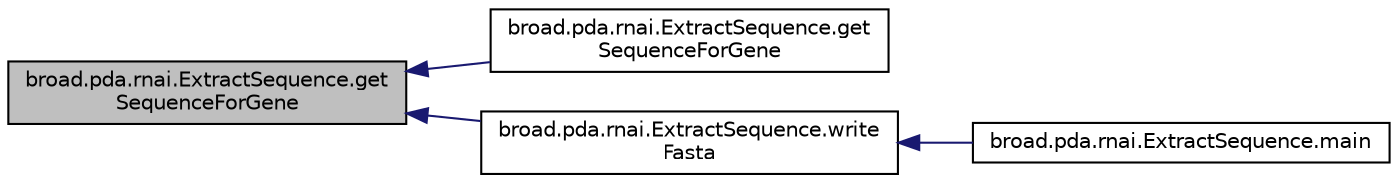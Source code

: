 digraph "broad.pda.rnai.ExtractSequence.getSequenceForGene"
{
  edge [fontname="Helvetica",fontsize="10",labelfontname="Helvetica",labelfontsize="10"];
  node [fontname="Helvetica",fontsize="10",shape=record];
  rankdir="LR";
  Node1 [label="broad.pda.rnai.ExtractSequence.get\lSequenceForGene",height=0.2,width=0.4,color="black", fillcolor="grey75", style="filled" fontcolor="black"];
  Node1 -> Node2 [dir="back",color="midnightblue",fontsize="10",style="solid"];
  Node2 [label="broad.pda.rnai.ExtractSequence.get\lSequenceForGene",height=0.2,width=0.4,color="black", fillcolor="white", style="filled",URL="$classbroad_1_1pda_1_1rnai_1_1_extract_sequence.html#ac0527b9f32e6da913fd16225d6d27a5a"];
  Node1 -> Node3 [dir="back",color="midnightblue",fontsize="10",style="solid"];
  Node3 [label="broad.pda.rnai.ExtractSequence.write\lFasta",height=0.2,width=0.4,color="black", fillcolor="white", style="filled",URL="$classbroad_1_1pda_1_1rnai_1_1_extract_sequence.html#acd8fb7b2a36ea851fed12a8b7b1bf1b6"];
  Node3 -> Node4 [dir="back",color="midnightblue",fontsize="10",style="solid"];
  Node4 [label="broad.pda.rnai.ExtractSequence.main",height=0.2,width=0.4,color="black", fillcolor="white", style="filled",URL="$classbroad_1_1pda_1_1rnai_1_1_extract_sequence.html#a64eae6b9137fc522b16e2710dde38db4"];
}
